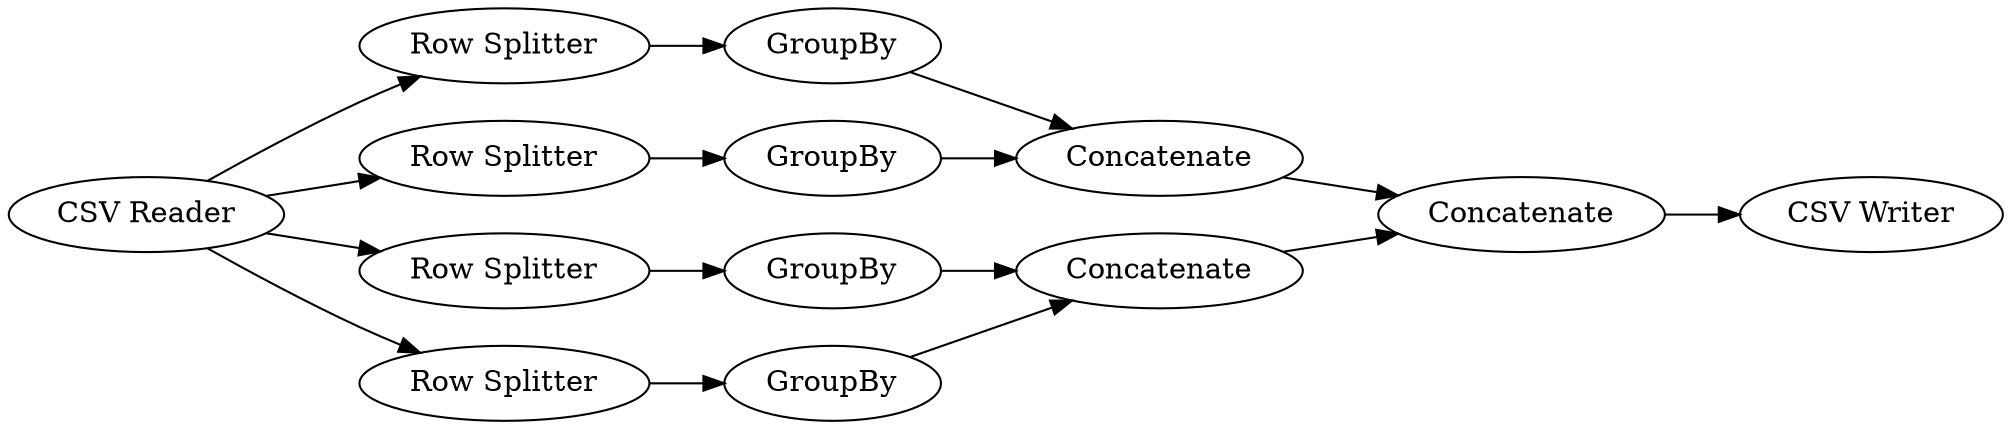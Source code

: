 digraph {
	37 -> 43
	44 -> 47
	48 -> 49
	35 -> 38
	36 -> 42
	46 -> 48
	35 -> 39
	45 -> 47
	35 -> 37
	39 -> 45
	35 -> 36
	47 -> 48
	38 -> 44
	42 -> 46
	43 -> 46
	48 [label=Concatenate]
	43 [label=GroupBy]
	35 [label="CSV Reader"]
	44 [label=GroupBy]
	42 [label=GroupBy]
	49 [label="CSV Writer"]
	36 [label="Row Splitter"]
	45 [label=GroupBy]
	46 [label=Concatenate]
	47 [label=Concatenate]
	39 [label="Row Splitter"]
	38 [label="Row Splitter"]
	37 [label="Row Splitter"]
	rankdir=LR
}
